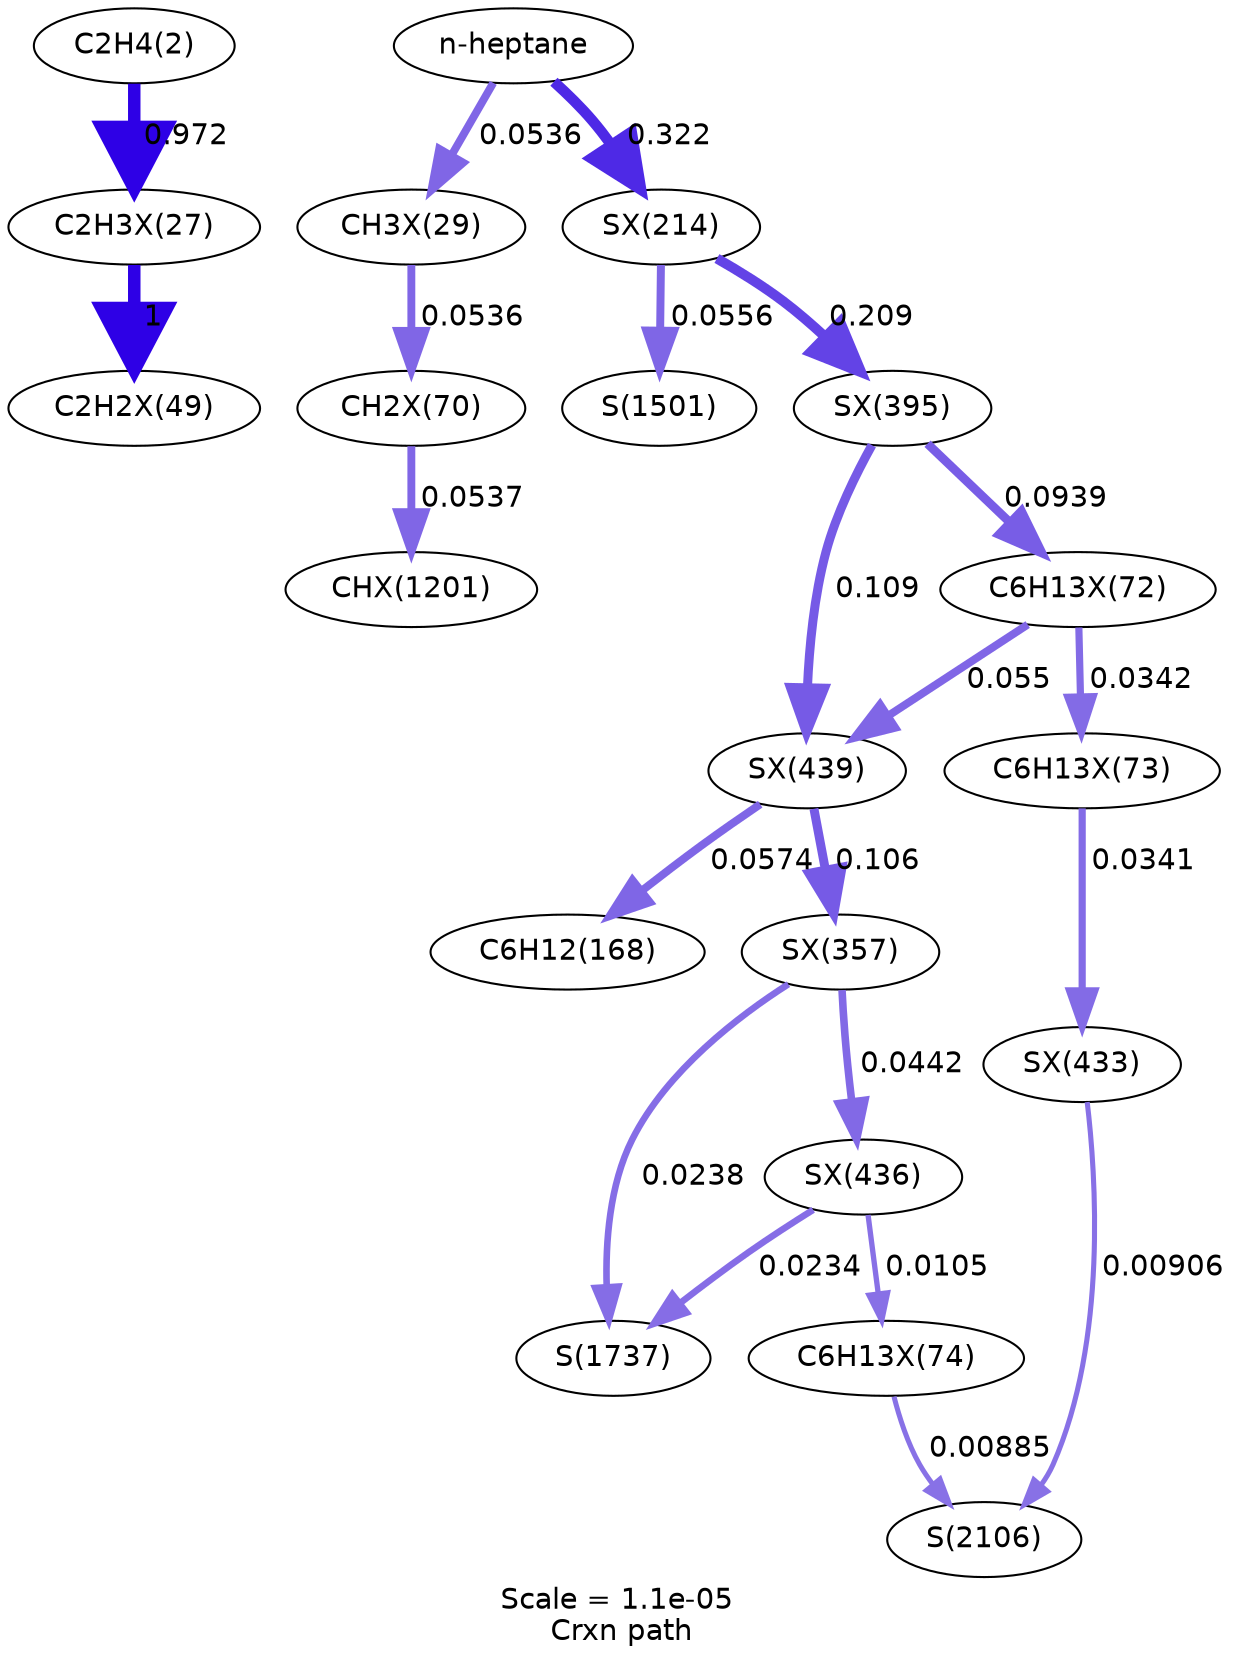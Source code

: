 digraph reaction_paths {
center=1;
s5 -> s29[fontname="Helvetica", style="setlinewidth(5.98)", arrowsize=2.99, color="0.7, 1.47, 0.9"
, label=" 0.972"];
s29 -> s38[fontname="Helvetica", style="setlinewidth(6)", arrowsize=3, color="0.7, 1.5, 0.9"
, label=" 1"];
s30 -> s43[fontname="Helvetica", style="setlinewidth(3.79)", arrowsize=1.9, color="0.7, 0.554, 0.9"
, label=" 0.0536"];
s0 -> s30[fontname="Helvetica", style="setlinewidth(3.79)", arrowsize=1.9, color="0.7, 0.554, 0.9"
, label=" 0.0536"];
s43 -> s76[fontname="Helvetica", style="setlinewidth(3.79)", arrowsize=1.9, color="0.7, 0.554, 0.9"
, label=" 0.0537"];
s0 -> s54[fontname="Helvetica", style="setlinewidth(5.14)", arrowsize=2.57, color="0.7, 0.822, 0.9"
, label=" 0.322"];
s54 -> s65[fontname="Helvetica", style="setlinewidth(4.82)", arrowsize=2.41, color="0.7, 0.709, 0.9"
, label=" 0.209"];
s54 -> s24[fontname="Helvetica", style="setlinewidth(3.82)", arrowsize=1.91, color="0.7, 0.556, 0.9"
, label=" 0.0556"];
s65 -> s45[fontname="Helvetica", style="setlinewidth(4.21)", arrowsize=2.11, color="0.7, 0.594, 0.9"
, label=" 0.0939"];
s65 -> s69[fontname="Helvetica", style="setlinewidth(4.33)", arrowsize=2.16, color="0.7, 0.609, 0.9"
, label=" 0.109"];
s45 -> s69[fontname="Helvetica", style="setlinewidth(3.81)", arrowsize=1.9, color="0.7, 0.555, 0.9"
, label=" 0.055"];
s45 -> s46[fontname="Helvetica", style="setlinewidth(3.45)", arrowsize=1.73, color="0.7, 0.534, 0.9"
, label=" 0.0342"];
s69 -> s63[fontname="Helvetica", style="setlinewidth(4.31)", arrowsize=2.15, color="0.7, 0.606, 0.9"
, label=" 0.106"];
s69 -> s15[fontname="Helvetica", style="setlinewidth(3.84)", arrowsize=1.92, color="0.7, 0.557, 0.9"
, label=" 0.0574"];
s46 -> s66[fontname="Helvetica", style="setlinewidth(3.45)", arrowsize=1.72, color="0.7, 0.534, 0.9"
, label=" 0.0341"];
s63 -> s67[fontname="Helvetica", style="setlinewidth(3.65)", arrowsize=1.82, color="0.7, 0.544, 0.9"
, label=" 0.0442"];
s63 -> s25[fontname="Helvetica", style="setlinewidth(3.18)", arrowsize=1.59, color="0.7, 0.524, 0.9"
, label=" 0.0238"];
s67 -> s47[fontname="Helvetica", style="setlinewidth(2.56)", arrowsize=1.28, color="0.7, 0.51, 0.9"
, label=" 0.0105"];
s67 -> s25[fontname="Helvetica", style="setlinewidth(3.17)", arrowsize=1.58, color="0.7, 0.523, 0.9"
, label=" 0.0234"];
s47 -> s26[fontname="Helvetica", style="setlinewidth(2.43)", arrowsize=1.22, color="0.7, 0.509, 0.9"
, label=" 0.00885"];
s66 -> s26[fontname="Helvetica", style="setlinewidth(2.45)", arrowsize=1.22, color="0.7, 0.509, 0.9"
, label=" 0.00906"];
s0 [ fontname="Helvetica", label="n-heptane"];
s5 [ fontname="Helvetica", label="C2H4(2)"];
s15 [ fontname="Helvetica", label="C6H12(168)"];
s24 [ fontname="Helvetica", label="S(1501)"];
s25 [ fontname="Helvetica", label="S(1737)"];
s26 [ fontname="Helvetica", label="S(2106)"];
s29 [ fontname="Helvetica", label="C2H3X(27)"];
s30 [ fontname="Helvetica", label="CH3X(29)"];
s38 [ fontname="Helvetica", label="C2H2X(49)"];
s43 [ fontname="Helvetica", label="CH2X(70)"];
s45 [ fontname="Helvetica", label="C6H13X(72)"];
s46 [ fontname="Helvetica", label="C6H13X(73)"];
s47 [ fontname="Helvetica", label="C6H13X(74)"];
s54 [ fontname="Helvetica", label="SX(214)"];
s63 [ fontname="Helvetica", label="SX(357)"];
s65 [ fontname="Helvetica", label="SX(395)"];
s66 [ fontname="Helvetica", label="SX(433)"];
s67 [ fontname="Helvetica", label="SX(436)"];
s69 [ fontname="Helvetica", label="SX(439)"];
s76 [ fontname="Helvetica", label="CHX(1201)"];
 label = "Scale = 1.1e-05\l Crxn path";
 fontname = "Helvetica";
}
